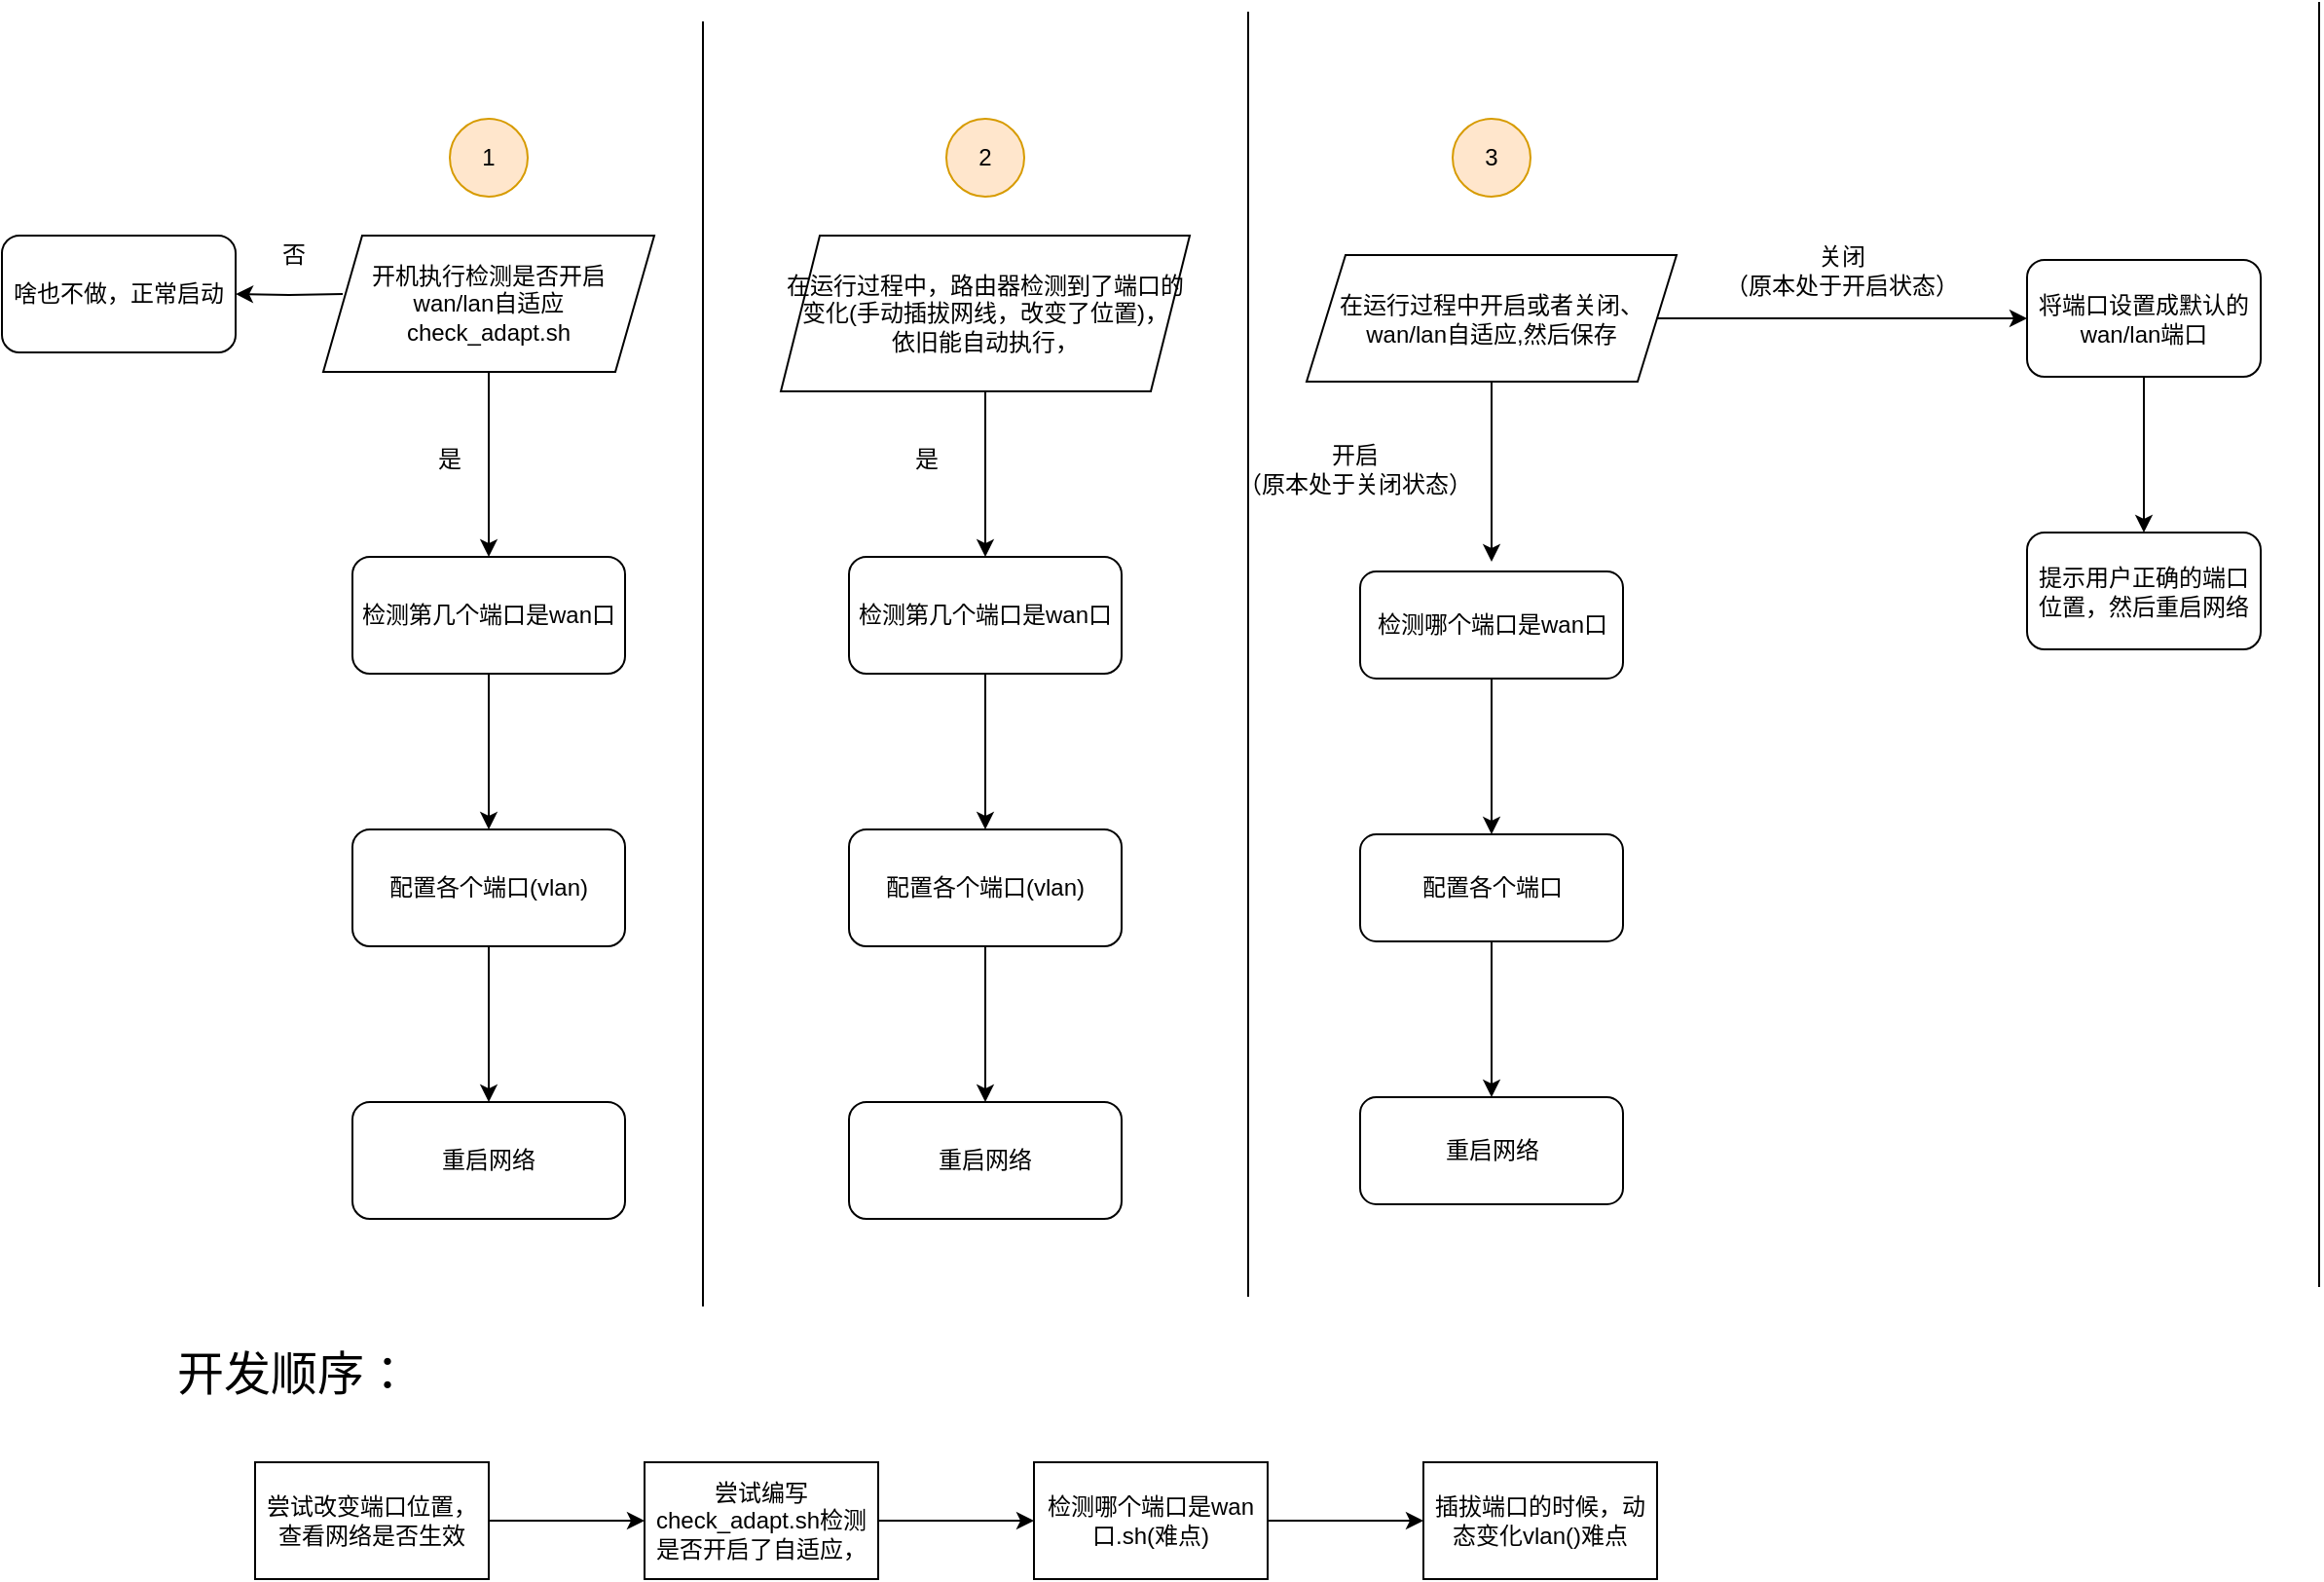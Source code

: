 <mxfile version="14.4.8" type="github">
  <diagram id="fzOOKe-X7RxuKdKewm4T" name="Page-1">
    <mxGraphModel dx="1185" dy="1804" grid="1" gridSize="10" guides="1" tooltips="1" connect="1" arrows="1" fold="1" page="1" pageScale="1" pageWidth="827" pageHeight="1169" math="0" shadow="0">
      <root>
        <mxCell id="0" />
        <mxCell id="1" parent="0" />
        <mxCell id="Tx8io3ER4sLVo9Dx3XCB-3" value="" style="edgeStyle=orthogonalEdgeStyle;rounded=0;orthogonalLoop=1;jettySize=auto;html=1;exitX=0.5;exitY=1;exitDx=0;exitDy=0;" edge="1" parent="1" source="Tx8io3ER4sLVo9Dx3XCB-13" target="Tx8io3ER4sLVo9Dx3XCB-2">
          <mxGeometry relative="1" as="geometry">
            <mxPoint x="250" y="125" as="sourcePoint" />
          </mxGeometry>
        </mxCell>
        <mxCell id="Tx8io3ER4sLVo9Dx3XCB-5" value="" style="edgeStyle=orthogonalEdgeStyle;rounded=0;orthogonalLoop=1;jettySize=auto;html=1;" edge="1" parent="1" source="Tx8io3ER4sLVo9Dx3XCB-2" target="Tx8io3ER4sLVo9Dx3XCB-4">
          <mxGeometry relative="1" as="geometry" />
        </mxCell>
        <mxCell id="Tx8io3ER4sLVo9Dx3XCB-2" value="检测第几个端口是wan口" style="rounded=1;whiteSpace=wrap;html=1;" vertex="1" parent="1">
          <mxGeometry x="180" y="205" width="140" height="60" as="geometry" />
        </mxCell>
        <mxCell id="Tx8io3ER4sLVo9Dx3XCB-15" value="" style="edgeStyle=orthogonalEdgeStyle;rounded=0;orthogonalLoop=1;jettySize=auto;html=1;" edge="1" parent="1" source="Tx8io3ER4sLVo9Dx3XCB-4" target="Tx8io3ER4sLVo9Dx3XCB-14">
          <mxGeometry relative="1" as="geometry" />
        </mxCell>
        <mxCell id="Tx8io3ER4sLVo9Dx3XCB-4" value="配置各个端口(vlan)" style="rounded=1;whiteSpace=wrap;html=1;" vertex="1" parent="1">
          <mxGeometry x="180" y="345" width="140" height="60" as="geometry" />
        </mxCell>
        <mxCell id="Tx8io3ER4sLVo9Dx3XCB-9" value="" style="edgeStyle=orthogonalEdgeStyle;rounded=0;orthogonalLoop=1;jettySize=auto;html=1;entryX=1;entryY=0.5;entryDx=0;entryDy=0;" edge="1" parent="1" target="Tx8io3ER4sLVo9Dx3XCB-10">
          <mxGeometry relative="1" as="geometry">
            <mxPoint x="175" y="70" as="sourcePoint" />
            <mxPoint x="70" y="70" as="targetPoint" />
            <Array as="points" />
          </mxGeometry>
        </mxCell>
        <mxCell id="Tx8io3ER4sLVo9Dx3XCB-7" value="是" style="text;html=1;strokeColor=none;fillColor=none;align=center;verticalAlign=middle;whiteSpace=wrap;rounded=0;rotation=0;" vertex="1" parent="1">
          <mxGeometry x="210" y="145" width="40" height="20" as="geometry" />
        </mxCell>
        <mxCell id="Tx8io3ER4sLVo9Dx3XCB-10" value="啥也不做，正常启动" style="rounded=1;whiteSpace=wrap;html=1;" vertex="1" parent="1">
          <mxGeometry y="40" width="120" height="60" as="geometry" />
        </mxCell>
        <mxCell id="Tx8io3ER4sLVo9Dx3XCB-12" value="否" style="text;html=1;strokeColor=none;fillColor=none;align=center;verticalAlign=middle;whiteSpace=wrap;rounded=0;" vertex="1" parent="1">
          <mxGeometry x="130" y="40" width="40" height="20" as="geometry" />
        </mxCell>
        <mxCell id="Tx8io3ER4sLVo9Dx3XCB-13" value="&lt;span&gt;开机执行检测是否开启&lt;br&gt;wan/lan自适应&lt;br&gt;check_adapt.sh&lt;br&gt;&lt;/span&gt;" style="shape=parallelogram;perimeter=parallelogramPerimeter;whiteSpace=wrap;html=1;fixedSize=1;" vertex="1" parent="1">
          <mxGeometry x="165" y="40" width="170" height="70" as="geometry" />
        </mxCell>
        <mxCell id="Tx8io3ER4sLVo9Dx3XCB-14" value="重启网络" style="rounded=1;whiteSpace=wrap;html=1;" vertex="1" parent="1">
          <mxGeometry x="180" y="485" width="140" height="60" as="geometry" />
        </mxCell>
        <mxCell id="Tx8io3ER4sLVo9Dx3XCB-23" style="edgeStyle=orthogonalEdgeStyle;rounded=0;orthogonalLoop=1;jettySize=auto;html=1;entryX=0.5;entryY=0;entryDx=0;entryDy=0;" edge="1" parent="1" source="Tx8io3ER4sLVo9Dx3XCB-16" target="Tx8io3ER4sLVo9Dx3XCB-18">
          <mxGeometry relative="1" as="geometry" />
        </mxCell>
        <mxCell id="Tx8io3ER4sLVo9Dx3XCB-16" value="在运行过程中，路由器检测到了端口的变化(手动插拔网线，改变了位置)，&lt;br&gt;依旧能自动执行，" style="shape=parallelogram;perimeter=parallelogramPerimeter;whiteSpace=wrap;html=1;fixedSize=1;" vertex="1" parent="1">
          <mxGeometry x="400" y="40" width="210" height="80" as="geometry" />
        </mxCell>
        <mxCell id="Tx8io3ER4sLVo9Dx3XCB-17" value="" style="edgeStyle=orthogonalEdgeStyle;rounded=0;orthogonalLoop=1;jettySize=auto;html=1;" edge="1" parent="1" source="Tx8io3ER4sLVo9Dx3XCB-18" target="Tx8io3ER4sLVo9Dx3XCB-20">
          <mxGeometry relative="1" as="geometry" />
        </mxCell>
        <mxCell id="Tx8io3ER4sLVo9Dx3XCB-18" value="检测第几个端口是wan口" style="rounded=1;whiteSpace=wrap;html=1;" vertex="1" parent="1">
          <mxGeometry x="435" y="205" width="140" height="60" as="geometry" />
        </mxCell>
        <mxCell id="Tx8io3ER4sLVo9Dx3XCB-19" value="" style="edgeStyle=orthogonalEdgeStyle;rounded=0;orthogonalLoop=1;jettySize=auto;html=1;" edge="1" parent="1" source="Tx8io3ER4sLVo9Dx3XCB-20" target="Tx8io3ER4sLVo9Dx3XCB-22">
          <mxGeometry relative="1" as="geometry" />
        </mxCell>
        <mxCell id="Tx8io3ER4sLVo9Dx3XCB-20" value="配置各个端口(vlan)" style="rounded=1;whiteSpace=wrap;html=1;" vertex="1" parent="1">
          <mxGeometry x="435" y="345" width="140" height="60" as="geometry" />
        </mxCell>
        <mxCell id="Tx8io3ER4sLVo9Dx3XCB-21" value="是" style="text;html=1;strokeColor=none;fillColor=none;align=center;verticalAlign=middle;whiteSpace=wrap;rounded=0;rotation=0;" vertex="1" parent="1">
          <mxGeometry x="455" y="145" width="40" height="20" as="geometry" />
        </mxCell>
        <mxCell id="Tx8io3ER4sLVo9Dx3XCB-22" value="重启网络" style="rounded=1;whiteSpace=wrap;html=1;" vertex="1" parent="1">
          <mxGeometry x="435" y="485" width="140" height="60" as="geometry" />
        </mxCell>
        <mxCell id="Tx8io3ER4sLVo9Dx3XCB-25" style="edgeStyle=orthogonalEdgeStyle;rounded=0;orthogonalLoop=1;jettySize=auto;html=1;" edge="1" parent="1" source="Tx8io3ER4sLVo9Dx3XCB-24">
          <mxGeometry relative="1" as="geometry">
            <mxPoint x="765" y="207.5" as="targetPoint" />
          </mxGeometry>
        </mxCell>
        <mxCell id="Tx8io3ER4sLVo9Dx3XCB-31" style="edgeStyle=orthogonalEdgeStyle;rounded=0;orthogonalLoop=1;jettySize=auto;html=1;" edge="1" parent="1" source="Tx8io3ER4sLVo9Dx3XCB-24" target="Tx8io3ER4sLVo9Dx3XCB-29">
          <mxGeometry relative="1" as="geometry" />
        </mxCell>
        <mxCell id="Tx8io3ER4sLVo9Dx3XCB-24" value="在运行过程中开启或者关闭、&lt;br&gt;wan/lan自适应,然后保存" style="shape=parallelogram;perimeter=parallelogramPerimeter;whiteSpace=wrap;html=1;fixedSize=1;" vertex="1" parent="1">
          <mxGeometry x="670" y="50" width="190" height="65" as="geometry" />
        </mxCell>
        <mxCell id="Tx8io3ER4sLVo9Dx3XCB-34" value="" style="edgeStyle=orthogonalEdgeStyle;rounded=0;orthogonalLoop=1;jettySize=auto;html=1;" edge="1" parent="1" source="Tx8io3ER4sLVo9Dx3XCB-26" target="Tx8io3ER4sLVo9Dx3XCB-33">
          <mxGeometry relative="1" as="geometry" />
        </mxCell>
        <mxCell id="Tx8io3ER4sLVo9Dx3XCB-26" value="检测哪个端口是wan口" style="rounded=1;whiteSpace=wrap;html=1;" vertex="1" parent="1">
          <mxGeometry x="697.5" y="212.5" width="135" height="55" as="geometry" />
        </mxCell>
        <mxCell id="Tx8io3ER4sLVo9Dx3XCB-27" value="开启&lt;br&gt;（原本处于关闭状态）" style="text;html=1;strokeColor=none;fillColor=none;align=center;verticalAlign=middle;whiteSpace=wrap;rounded=0;" vertex="1" parent="1">
          <mxGeometry x="630" y="152.5" width="130" height="15" as="geometry" />
        </mxCell>
        <mxCell id="Tx8io3ER4sLVo9Dx3XCB-38" value="" style="edgeStyle=orthogonalEdgeStyle;rounded=0;orthogonalLoop=1;jettySize=auto;html=1;" edge="1" parent="1" source="Tx8io3ER4sLVo9Dx3XCB-29" target="Tx8io3ER4sLVo9Dx3XCB-37">
          <mxGeometry relative="1" as="geometry" />
        </mxCell>
        <mxCell id="Tx8io3ER4sLVo9Dx3XCB-29" value="将端口设置成默认的wan/lan端口" style="rounded=1;whiteSpace=wrap;html=1;" vertex="1" parent="1">
          <mxGeometry x="1040" y="52.5" width="120" height="60" as="geometry" />
        </mxCell>
        <mxCell id="Tx8io3ER4sLVo9Dx3XCB-30" value="关闭&lt;br&gt;（原本处于开启状态）" style="text;html=1;strokeColor=none;fillColor=none;align=center;verticalAlign=middle;whiteSpace=wrap;rounded=0;" vertex="1" parent="1">
          <mxGeometry x="880" y="57.5" width="130" as="geometry" />
        </mxCell>
        <mxCell id="Tx8io3ER4sLVo9Dx3XCB-36" value="" style="edgeStyle=orthogonalEdgeStyle;rounded=0;orthogonalLoop=1;jettySize=auto;html=1;" edge="1" parent="1" source="Tx8io3ER4sLVo9Dx3XCB-33" target="Tx8io3ER4sLVo9Dx3XCB-35">
          <mxGeometry relative="1" as="geometry" />
        </mxCell>
        <mxCell id="Tx8io3ER4sLVo9Dx3XCB-33" value="配置各个端口" style="rounded=1;whiteSpace=wrap;html=1;" vertex="1" parent="1">
          <mxGeometry x="697.5" y="347.5" width="135" height="55" as="geometry" />
        </mxCell>
        <mxCell id="Tx8io3ER4sLVo9Dx3XCB-35" value="重启网络" style="rounded=1;whiteSpace=wrap;html=1;" vertex="1" parent="1">
          <mxGeometry x="697.5" y="482.5" width="135" height="55" as="geometry" />
        </mxCell>
        <mxCell id="Tx8io3ER4sLVo9Dx3XCB-37" value="提示用户正确的端口位置，然后重启网络" style="rounded=1;whiteSpace=wrap;html=1;" vertex="1" parent="1">
          <mxGeometry x="1040" y="192.5" width="120" height="60" as="geometry" />
        </mxCell>
        <mxCell id="Tx8io3ER4sLVo9Dx3XCB-41" value="" style="edgeStyle=orthogonalEdgeStyle;rounded=0;orthogonalLoop=1;jettySize=auto;html=1;" edge="1" parent="1" source="Tx8io3ER4sLVo9Dx3XCB-39" target="Tx8io3ER4sLVo9Dx3XCB-40">
          <mxGeometry relative="1" as="geometry" />
        </mxCell>
        <mxCell id="Tx8io3ER4sLVo9Dx3XCB-39" value="尝试改变端口位置，查看网络是否生效" style="rounded=0;whiteSpace=wrap;html=1;" vertex="1" parent="1">
          <mxGeometry x="130" y="670" width="120" height="60" as="geometry" />
        </mxCell>
        <mxCell id="Tx8io3ER4sLVo9Dx3XCB-43" value="" style="edgeStyle=orthogonalEdgeStyle;rounded=0;orthogonalLoop=1;jettySize=auto;html=1;" edge="1" parent="1" source="Tx8io3ER4sLVo9Dx3XCB-40" target="Tx8io3ER4sLVo9Dx3XCB-42">
          <mxGeometry relative="1" as="geometry" />
        </mxCell>
        <mxCell id="Tx8io3ER4sLVo9Dx3XCB-40" value="尝试编写check_adapt.sh检测是否开启了自适应，" style="rounded=0;whiteSpace=wrap;html=1;" vertex="1" parent="1">
          <mxGeometry x="330" y="670" width="120" height="60" as="geometry" />
        </mxCell>
        <mxCell id="Tx8io3ER4sLVo9Dx3XCB-53" value="" style="edgeStyle=orthogonalEdgeStyle;rounded=0;orthogonalLoop=1;jettySize=auto;html=1;fontSize=24;" edge="1" parent="1" source="Tx8io3ER4sLVo9Dx3XCB-42" target="Tx8io3ER4sLVo9Dx3XCB-52">
          <mxGeometry relative="1" as="geometry" />
        </mxCell>
        <mxCell id="Tx8io3ER4sLVo9Dx3XCB-42" value="检测哪个端口是wan口.sh(难点)" style="rounded=0;whiteSpace=wrap;html=1;" vertex="1" parent="1">
          <mxGeometry x="530" y="670" width="120" height="60" as="geometry" />
        </mxCell>
        <mxCell id="Tx8io3ER4sLVo9Dx3XCB-44" value="1" style="ellipse;whiteSpace=wrap;html=1;aspect=fixed;fillColor=#ffe6cc;strokeColor=#d79b00;" vertex="1" parent="1">
          <mxGeometry x="230" y="-20" width="40" height="40" as="geometry" />
        </mxCell>
        <mxCell id="Tx8io3ER4sLVo9Dx3XCB-45" value="2" style="ellipse;whiteSpace=wrap;html=1;aspect=fixed;fillColor=#ffe6cc;strokeColor=#d79b00;" vertex="1" parent="1">
          <mxGeometry x="485" y="-20" width="40" height="40" as="geometry" />
        </mxCell>
        <mxCell id="Tx8io3ER4sLVo9Dx3XCB-46" value="3" style="ellipse;whiteSpace=wrap;html=1;aspect=fixed;fillColor=#ffe6cc;strokeColor=#d79b00;" vertex="1" parent="1">
          <mxGeometry x="745" y="-20" width="40" height="40" as="geometry" />
        </mxCell>
        <mxCell id="Tx8io3ER4sLVo9Dx3XCB-48" value="" style="endArrow=none;html=1;" edge="1" parent="1">
          <mxGeometry width="50" height="50" relative="1" as="geometry">
            <mxPoint x="360" y="590" as="sourcePoint" />
            <mxPoint x="360" y="-70" as="targetPoint" />
          </mxGeometry>
        </mxCell>
        <mxCell id="Tx8io3ER4sLVo9Dx3XCB-49" value="" style="endArrow=none;html=1;" edge="1" parent="1">
          <mxGeometry width="50" height="50" relative="1" as="geometry">
            <mxPoint x="640" y="585" as="sourcePoint" />
            <mxPoint x="640" y="-75" as="targetPoint" />
          </mxGeometry>
        </mxCell>
        <mxCell id="Tx8io3ER4sLVo9Dx3XCB-50" value="" style="endArrow=none;html=1;" edge="1" parent="1">
          <mxGeometry width="50" height="50" relative="1" as="geometry">
            <mxPoint x="1190" y="580" as="sourcePoint" />
            <mxPoint x="1190" y="-80" as="targetPoint" />
          </mxGeometry>
        </mxCell>
        <mxCell id="Tx8io3ER4sLVo9Dx3XCB-51" value="开发顺序：" style="text;html=1;strokeColor=none;fillColor=none;align=center;verticalAlign=middle;whiteSpace=wrap;rounded=0;strokeWidth=1;fontSize=24;" vertex="1" parent="1">
          <mxGeometry x="10" y="600" width="280" height="50" as="geometry" />
        </mxCell>
        <mxCell id="Tx8io3ER4sLVo9Dx3XCB-52" value="插拔端口的时候，动态变化vlan()难点" style="rounded=0;whiteSpace=wrap;html=1;" vertex="1" parent="1">
          <mxGeometry x="730" y="670" width="120" height="60" as="geometry" />
        </mxCell>
      </root>
    </mxGraphModel>
  </diagram>
</mxfile>
